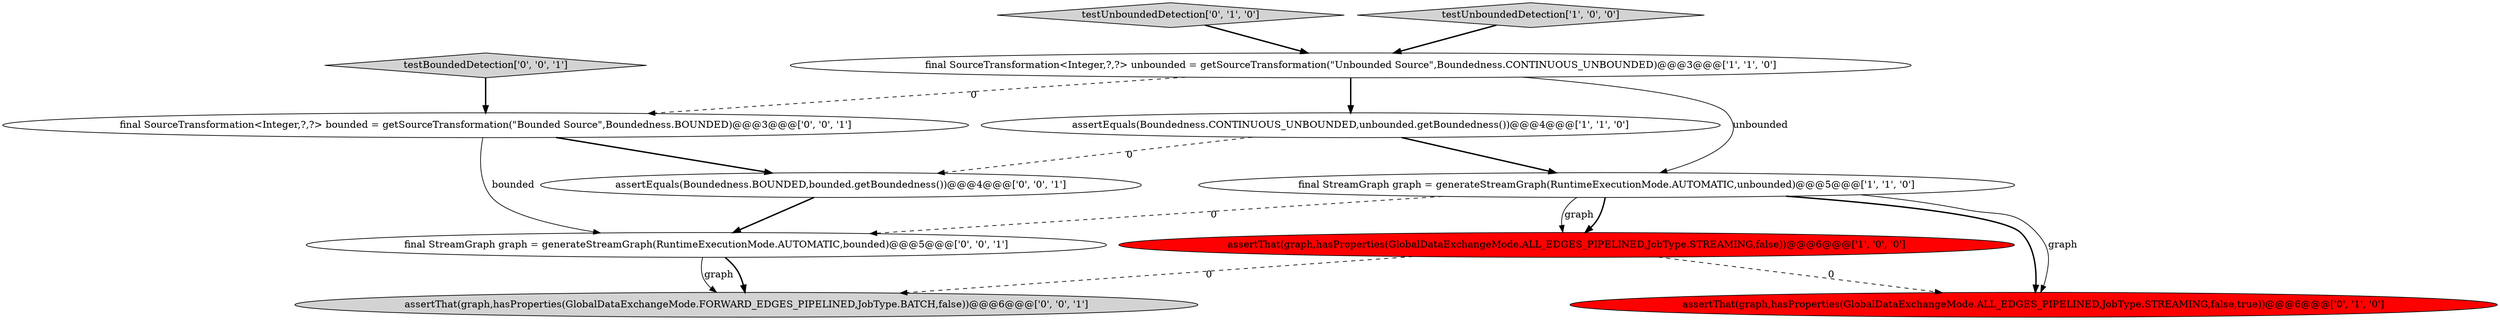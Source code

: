 digraph {
11 [style = filled, label = "final StreamGraph graph = generateStreamGraph(RuntimeExecutionMode.AUTOMATIC,bounded)@@@5@@@['0', '0', '1']", fillcolor = white, shape = ellipse image = "AAA0AAABBB3BBB"];
3 [style = filled, label = "final StreamGraph graph = generateStreamGraph(RuntimeExecutionMode.AUTOMATIC,unbounded)@@@5@@@['1', '1', '0']", fillcolor = white, shape = ellipse image = "AAA0AAABBB1BBB"];
8 [style = filled, label = "final SourceTransformation<Integer,?,?> bounded = getSourceTransformation(\"Bounded Source\",Boundedness.BOUNDED)@@@3@@@['0', '0', '1']", fillcolor = white, shape = ellipse image = "AAA0AAABBB3BBB"];
5 [style = filled, label = "testUnboundedDetection['0', '1', '0']", fillcolor = lightgray, shape = diamond image = "AAA0AAABBB2BBB"];
0 [style = filled, label = "final SourceTransformation<Integer,?,?> unbounded = getSourceTransformation(\"Unbounded Source\",Boundedness.CONTINUOUS_UNBOUNDED)@@@3@@@['1', '1', '0']", fillcolor = white, shape = ellipse image = "AAA0AAABBB1BBB"];
6 [style = filled, label = "assertThat(graph,hasProperties(GlobalDataExchangeMode.ALL_EDGES_PIPELINED,JobType.STREAMING,false,true))@@@6@@@['0', '1', '0']", fillcolor = red, shape = ellipse image = "AAA1AAABBB2BBB"];
7 [style = filled, label = "assertEquals(Boundedness.BOUNDED,bounded.getBoundedness())@@@4@@@['0', '0', '1']", fillcolor = white, shape = ellipse image = "AAA0AAABBB3BBB"];
10 [style = filled, label = "assertThat(graph,hasProperties(GlobalDataExchangeMode.FORWARD_EDGES_PIPELINED,JobType.BATCH,false))@@@6@@@['0', '0', '1']", fillcolor = lightgray, shape = ellipse image = "AAA0AAABBB3BBB"];
4 [style = filled, label = "assertThat(graph,hasProperties(GlobalDataExchangeMode.ALL_EDGES_PIPELINED,JobType.STREAMING,false))@@@6@@@['1', '0', '0']", fillcolor = red, shape = ellipse image = "AAA1AAABBB1BBB"];
9 [style = filled, label = "testBoundedDetection['0', '0', '1']", fillcolor = lightgray, shape = diamond image = "AAA0AAABBB3BBB"];
2 [style = filled, label = "assertEquals(Boundedness.CONTINUOUS_UNBOUNDED,unbounded.getBoundedness())@@@4@@@['1', '1', '0']", fillcolor = white, shape = ellipse image = "AAA0AAABBB1BBB"];
1 [style = filled, label = "testUnboundedDetection['1', '0', '0']", fillcolor = lightgray, shape = diamond image = "AAA0AAABBB1BBB"];
8->7 [style = bold, label=""];
0->8 [style = dashed, label="0"];
3->6 [style = bold, label=""];
3->6 [style = solid, label="graph"];
7->11 [style = bold, label=""];
1->0 [style = bold, label=""];
0->3 [style = solid, label="unbounded"];
3->11 [style = dashed, label="0"];
4->10 [style = dashed, label="0"];
5->0 [style = bold, label=""];
8->11 [style = solid, label="bounded"];
9->8 [style = bold, label=""];
4->6 [style = dashed, label="0"];
11->10 [style = bold, label=""];
3->4 [style = bold, label=""];
3->4 [style = solid, label="graph"];
2->7 [style = dashed, label="0"];
11->10 [style = solid, label="graph"];
2->3 [style = bold, label=""];
0->2 [style = bold, label=""];
}
